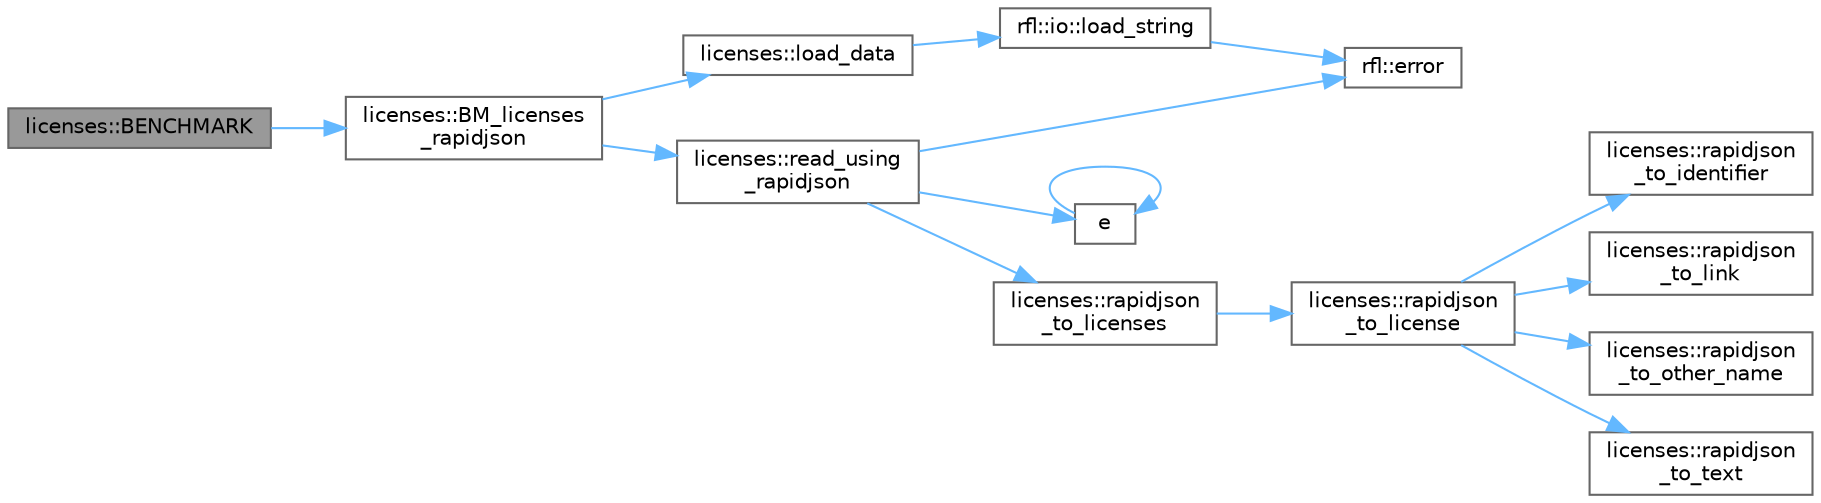 digraph "licenses::BENCHMARK"
{
 // LATEX_PDF_SIZE
  bgcolor="transparent";
  edge [fontname=Helvetica,fontsize=10,labelfontname=Helvetica,labelfontsize=10];
  node [fontname=Helvetica,fontsize=10,shape=box,height=0.2,width=0.4];
  rankdir="LR";
  Node1 [id="Node000001",label="licenses::BENCHMARK",height=0.2,width=0.4,color="gray40", fillcolor="grey60", style="filled", fontcolor="black",tooltip=" "];
  Node1 -> Node2 [id="edge15_Node000001_Node000002",color="steelblue1",style="solid",tooltip=" "];
  Node2 [id="Node000002",label="licenses::BM_licenses\l_rapidjson",height=0.2,width=0.4,color="grey40", fillcolor="white", style="filled",URL="$namespacelicenses.html#a1165a49bbf17f73b4f1255a367646fd9",tooltip=" "];
  Node2 -> Node3 [id="edge16_Node000002_Node000003",color="steelblue1",style="solid",tooltip=" "];
  Node3 [id="Node000003",label="licenses::load_data",height=0.2,width=0.4,color="grey40", fillcolor="white", style="filled",URL="$namespacelicenses.html#a4d9ac8527573b982fd3a77bc415f3352",tooltip=" "];
  Node3 -> Node4 [id="edge17_Node000003_Node000004",color="steelblue1",style="solid",tooltip=" "];
  Node4 [id="Node000004",label="rfl::io::load_string",height=0.2,width=0.4,color="grey40", fillcolor="white", style="filled",URL="$namespacerfl_1_1io.html#abef8f6773d8fd7258ba35772521c371a",tooltip=" "];
  Node4 -> Node5 [id="edge18_Node000004_Node000005",color="steelblue1",style="solid",tooltip=" "];
  Node5 [id="Node000005",label="rfl::error",height=0.2,width=0.4,color="grey40", fillcolor="white", style="filled",URL="$namespacerfl.html#a6625864c6c297dfdc3d3c3ee3181dd8c",tooltip="Shorthand for unexpected error."];
  Node2 -> Node6 [id="edge19_Node000002_Node000006",color="steelblue1",style="solid",tooltip=" "];
  Node6 [id="Node000006",label="licenses::read_using\l_rapidjson",height=0.2,width=0.4,color="grey40", fillcolor="white", style="filled",URL="$namespacelicenses.html#a809485aa796a34a9365c4ebfc54ceb67",tooltip=" "];
  Node6 -> Node7 [id="edge20_Node000006_Node000007",color="steelblue1",style="solid",tooltip=" "];
  Node7 [id="Node000007",label="e",height=0.2,width=0.4,color="grey40", fillcolor="white", style="filled",URL="$_cwise__array__power__array_8cpp.html#a9cb86ff854760bf91a154f2724a9101d",tooltip=" "];
  Node7 -> Node7 [id="edge21_Node000007_Node000007",color="steelblue1",style="solid",tooltip=" "];
  Node6 -> Node5 [id="edge22_Node000006_Node000005",color="steelblue1",style="solid",tooltip=" "];
  Node6 -> Node8 [id="edge23_Node000006_Node000008",color="steelblue1",style="solid",tooltip=" "];
  Node8 [id="Node000008",label="licenses::rapidjson\l_to_licenses",height=0.2,width=0.4,color="grey40", fillcolor="white", style="filled",URL="$namespacelicenses.html#a589925653e144bddce3f6ca65a82c5be",tooltip=" "];
  Node8 -> Node9 [id="edge24_Node000008_Node000009",color="steelblue1",style="solid",tooltip=" "];
  Node9 [id="Node000009",label="licenses::rapidjson\l_to_license",height=0.2,width=0.4,color="grey40", fillcolor="white", style="filled",URL="$namespacelicenses.html#a716e12f501f35f66c5d705de60591263",tooltip=" "];
  Node9 -> Node10 [id="edge25_Node000009_Node000010",color="steelblue1",style="solid",tooltip=" "];
  Node10 [id="Node000010",label="licenses::rapidjson\l_to_identifier",height=0.2,width=0.4,color="grey40", fillcolor="white", style="filled",URL="$namespacelicenses.html#af252415f59d22665dcb996119e7733c9",tooltip=" "];
  Node9 -> Node11 [id="edge26_Node000009_Node000011",color="steelblue1",style="solid",tooltip=" "];
  Node11 [id="Node000011",label="licenses::rapidjson\l_to_link",height=0.2,width=0.4,color="grey40", fillcolor="white", style="filled",URL="$namespacelicenses.html#a958a493f39def02b9ec66f93bb0dc59b",tooltip=" "];
  Node9 -> Node12 [id="edge27_Node000009_Node000012",color="steelblue1",style="solid",tooltip=" "];
  Node12 [id="Node000012",label="licenses::rapidjson\l_to_other_name",height=0.2,width=0.4,color="grey40", fillcolor="white", style="filled",URL="$namespacelicenses.html#a9d61550cdcb98890eb5154d4bb59ec9c",tooltip=" "];
  Node9 -> Node13 [id="edge28_Node000009_Node000013",color="steelblue1",style="solid",tooltip=" "];
  Node13 [id="Node000013",label="licenses::rapidjson\l_to_text",height=0.2,width=0.4,color="grey40", fillcolor="white", style="filled",URL="$namespacelicenses.html#ac8b1cd7ca521ccf9e94d9052fad95ce8",tooltip=" "];
}
